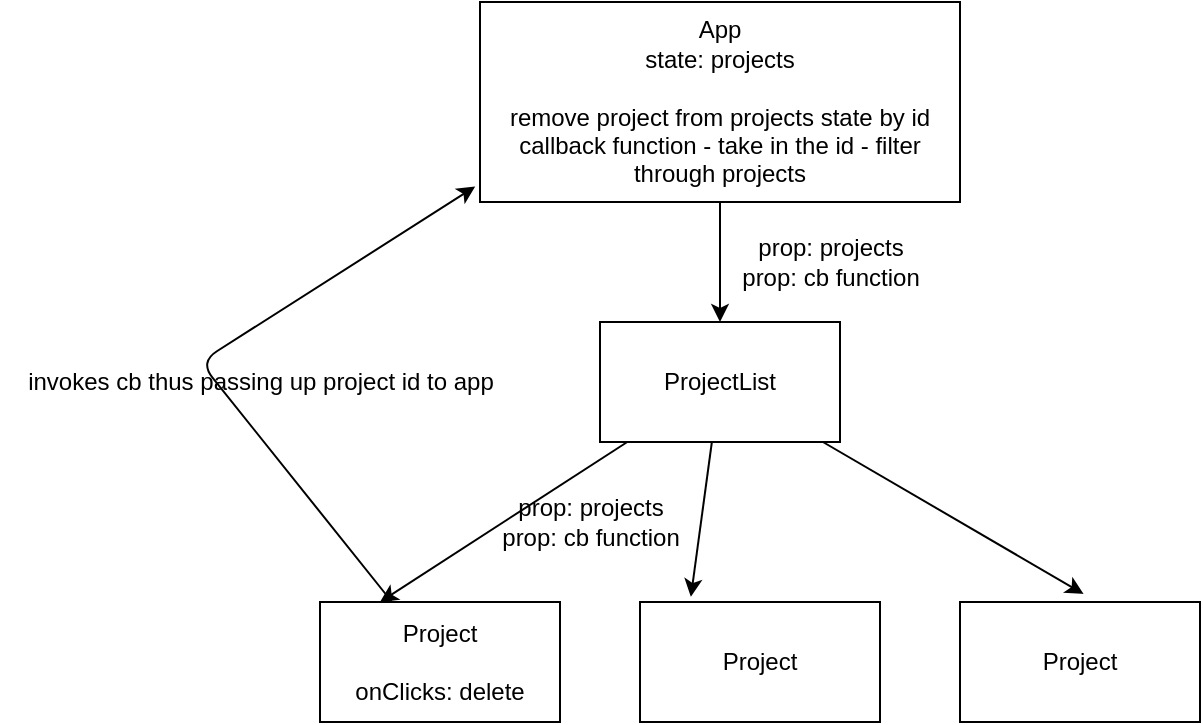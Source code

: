 <mxfile>
    <diagram id="dPwQnTQ1U49wiiXK7-wD" name="Page-1">
        <mxGraphModel dx="1072" dy="528" grid="1" gridSize="10" guides="1" tooltips="1" connect="1" arrows="1" fold="1" page="1" pageScale="1" pageWidth="850" pageHeight="1100" math="0" shadow="0">
            <root>
                <mxCell id="0"/>
                <mxCell id="1" parent="0"/>
                <mxCell id="4" style="edgeStyle=none;html=1;" edge="1" parent="1" source="2" target="3">
                    <mxGeometry relative="1" as="geometry"/>
                </mxCell>
                <mxCell id="2" value="App&lt;br&gt;state: projects&lt;br&gt;&lt;br&gt;remove project from projects state by id&lt;br&gt;callback function - take in the id - filter through projects" style="whiteSpace=wrap;html=1;" vertex="1" parent="1">
                    <mxGeometry x="160" y="60" width="240" height="100" as="geometry"/>
                </mxCell>
                <mxCell id="8" style="edgeStyle=none;html=1;entryX=0.25;entryY=0;entryDx=0;entryDy=0;" edge="1" parent="1" source="3" target="5">
                    <mxGeometry relative="1" as="geometry"/>
                </mxCell>
                <mxCell id="9" style="edgeStyle=none;html=1;entryX=0.212;entryY=-0.043;entryDx=0;entryDy=0;entryPerimeter=0;" edge="1" parent="1" source="3" target="6">
                    <mxGeometry relative="1" as="geometry"/>
                </mxCell>
                <mxCell id="10" style="edgeStyle=none;html=1;entryX=0.515;entryY=-0.067;entryDx=0;entryDy=0;entryPerimeter=0;" edge="1" parent="1" source="3" target="7">
                    <mxGeometry relative="1" as="geometry"/>
                </mxCell>
                <mxCell id="3" value="ProjectList" style="whiteSpace=wrap;html=1;" vertex="1" parent="1">
                    <mxGeometry x="220" y="220" width="120" height="60" as="geometry"/>
                </mxCell>
                <mxCell id="11" style="edgeStyle=none;html=1;entryX=-0.01;entryY=0.923;entryDx=0;entryDy=0;entryPerimeter=0;" edge="1" parent="1" source="5" target="2">
                    <mxGeometry relative="1" as="geometry">
                        <Array as="points">
                            <mxPoint x="20" y="240"/>
                        </Array>
                    </mxGeometry>
                </mxCell>
                <mxCell id="5" value="Project&lt;br&gt;&lt;br&gt;onClicks: delete" style="whiteSpace=wrap;html=1;" vertex="1" parent="1">
                    <mxGeometry x="80" y="360" width="120" height="60" as="geometry"/>
                </mxCell>
                <mxCell id="6" value="Project" style="whiteSpace=wrap;html=1;" vertex="1" parent="1">
                    <mxGeometry x="240" y="360" width="120" height="60" as="geometry"/>
                </mxCell>
                <mxCell id="7" value="Project" style="whiteSpace=wrap;html=1;" vertex="1" parent="1">
                    <mxGeometry x="400" y="360" width="120" height="60" as="geometry"/>
                </mxCell>
                <mxCell id="12" value="invokes cb thus passing up project id to app&lt;br&gt;" style="text;html=1;align=center;verticalAlign=middle;resizable=0;points=[];autosize=1;strokeColor=none;fillColor=none;" vertex="1" parent="1">
                    <mxGeometry x="-80" y="235" width="260" height="30" as="geometry"/>
                </mxCell>
                <mxCell id="13" value="prop: projects&lt;br&gt;prop: cb function" style="text;html=1;align=center;verticalAlign=middle;resizable=0;points=[];autosize=1;strokeColor=none;fillColor=none;" vertex="1" parent="1">
                    <mxGeometry x="280" y="170" width="110" height="40" as="geometry"/>
                </mxCell>
                <mxCell id="14" value="prop: projects&lt;br&gt;prop: cb function" style="text;html=1;align=center;verticalAlign=middle;resizable=0;points=[];autosize=1;strokeColor=none;fillColor=none;" vertex="1" parent="1">
                    <mxGeometry x="160" y="300" width="110" height="40" as="geometry"/>
                </mxCell>
            </root>
        </mxGraphModel>
    </diagram>
</mxfile>